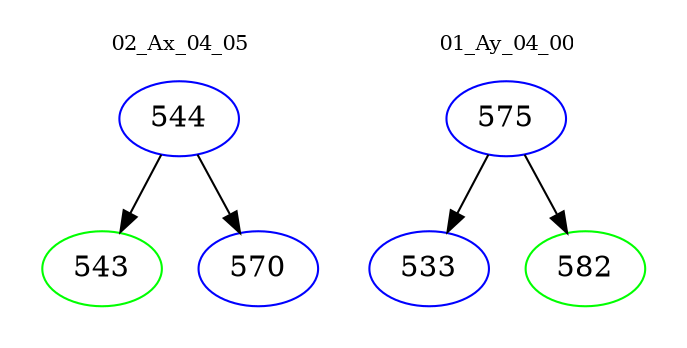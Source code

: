 digraph{
subgraph cluster_0 {
color = white
label = "02_Ax_04_05";
fontsize=10;
T0_544 [label="544", color="blue"]
T0_544 -> T0_543 [color="black"]
T0_543 [label="543", color="green"]
T0_544 -> T0_570 [color="black"]
T0_570 [label="570", color="blue"]
}
subgraph cluster_1 {
color = white
label = "01_Ay_04_00";
fontsize=10;
T1_575 [label="575", color="blue"]
T1_575 -> T1_533 [color="black"]
T1_533 [label="533", color="blue"]
T1_575 -> T1_582 [color="black"]
T1_582 [label="582", color="green"]
}
}
